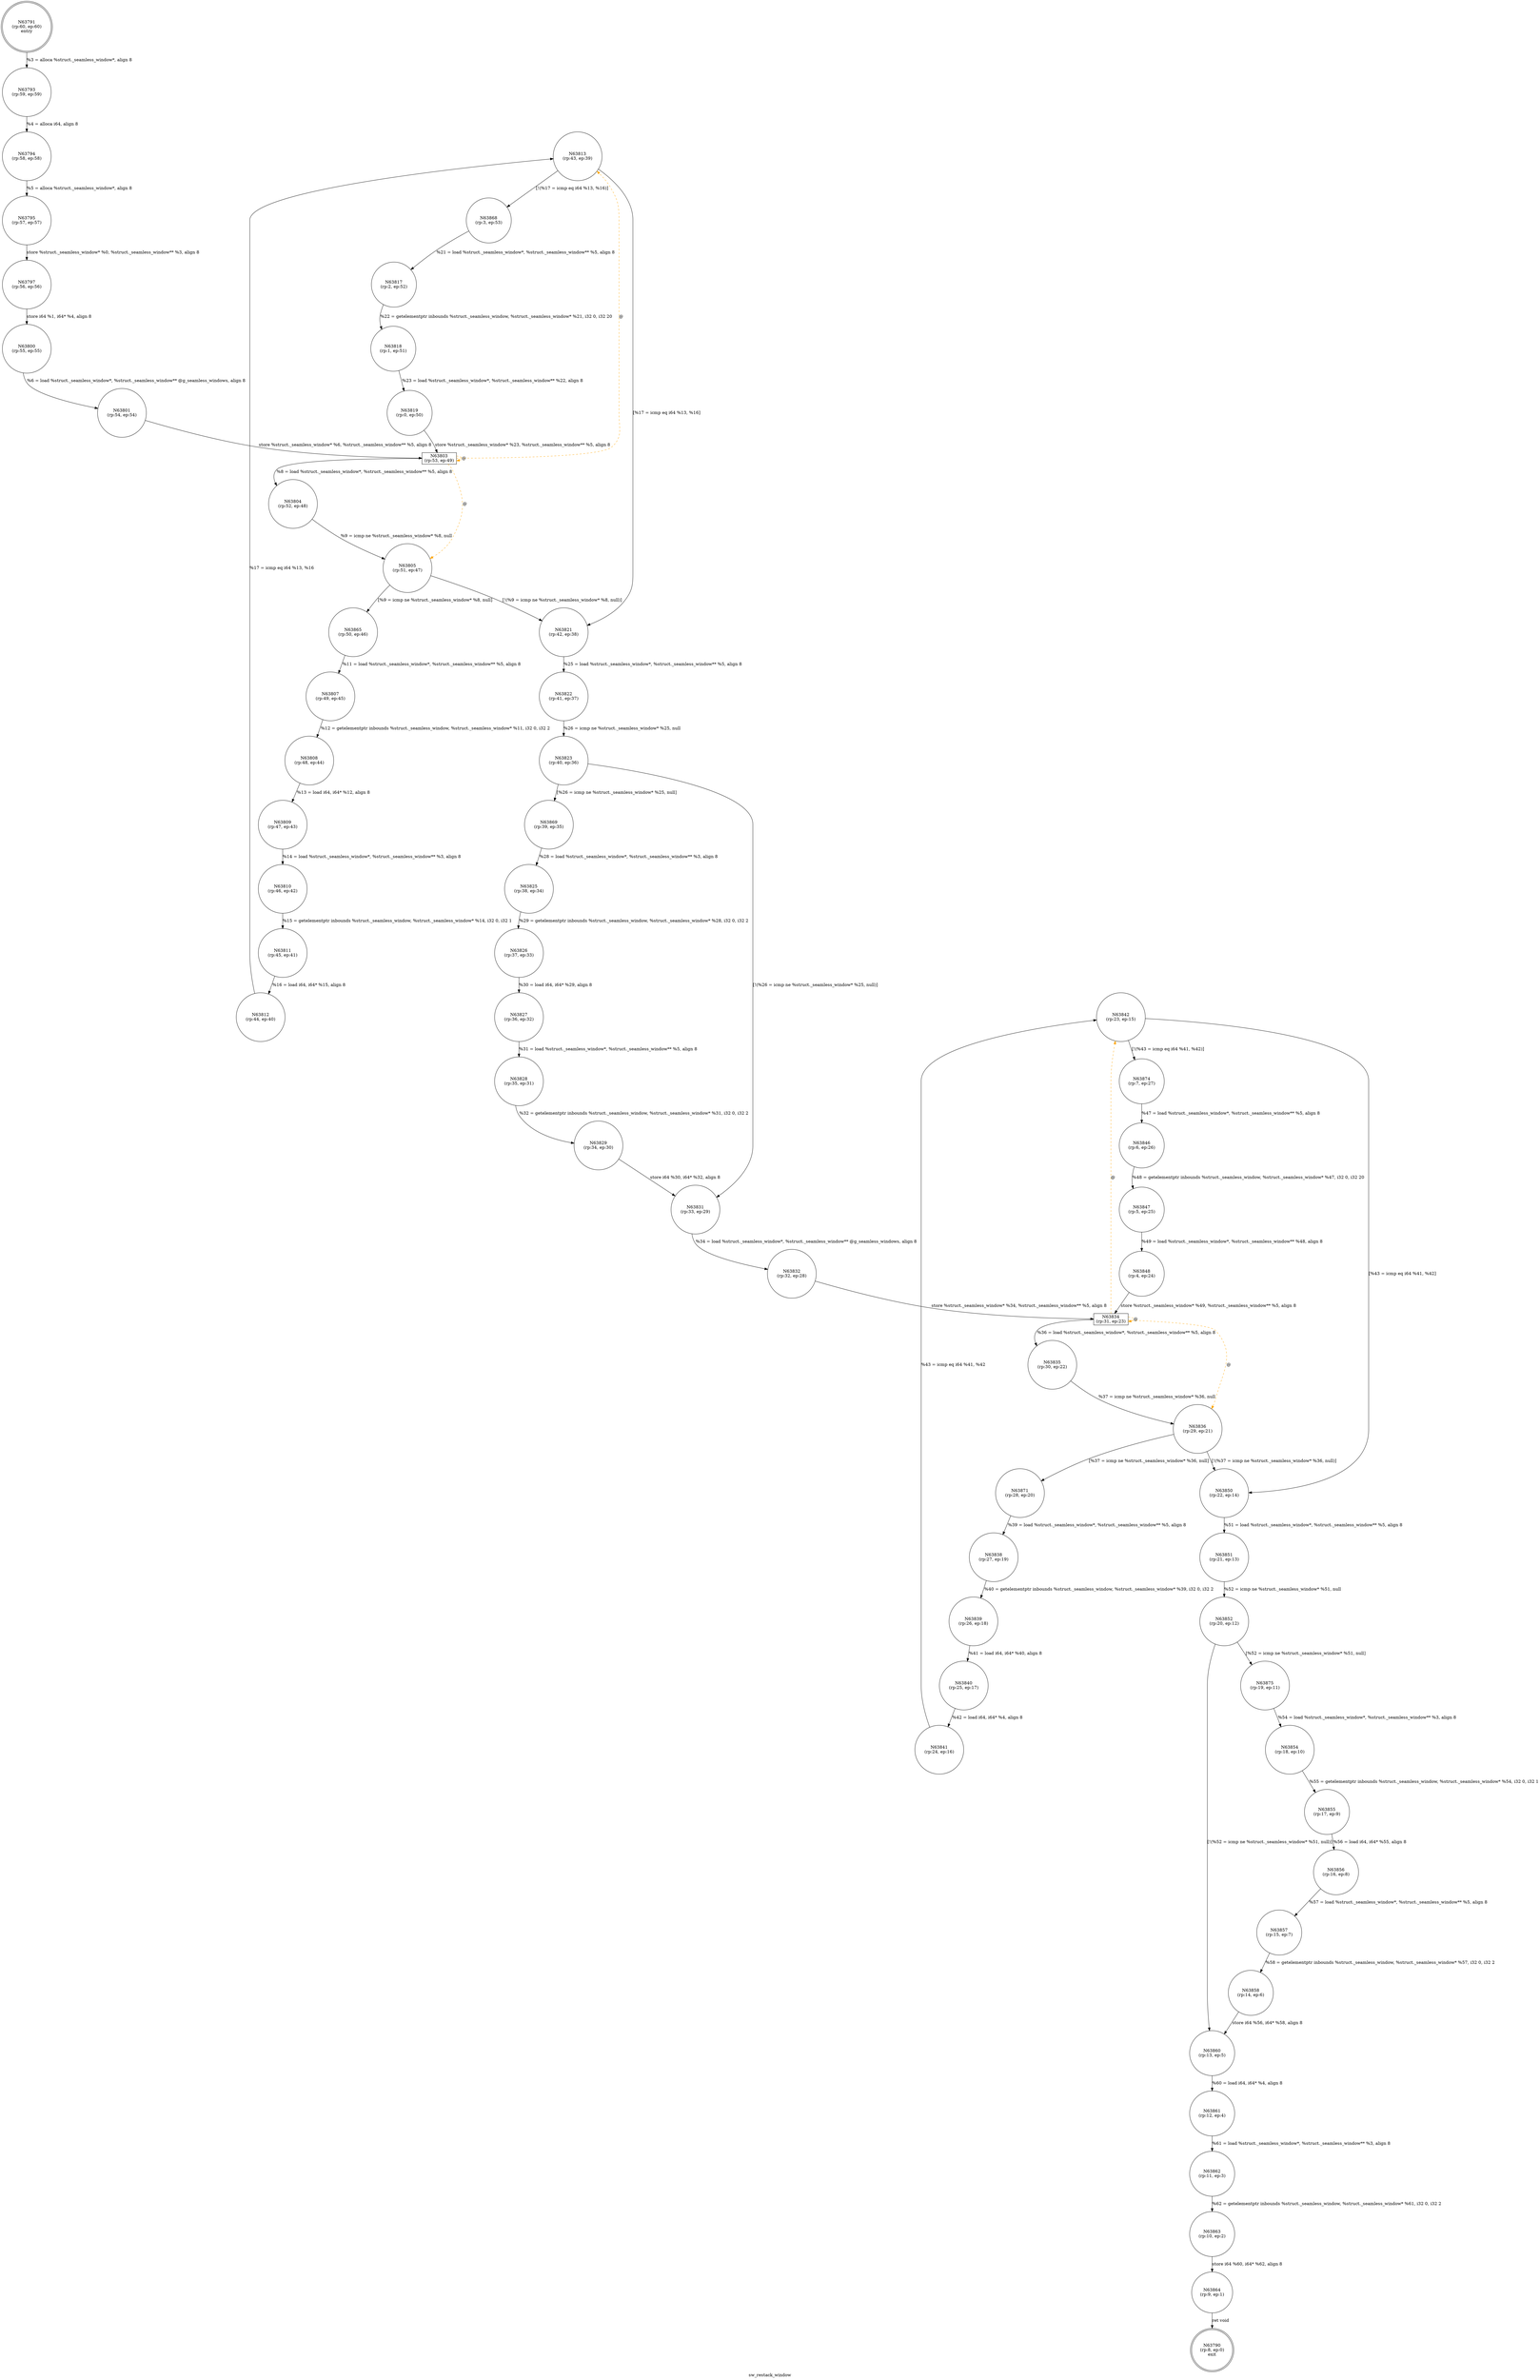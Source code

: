 digraph sw_restack_window {
label="sw_restack_window"
63790 [label="N63790\n(rp:8, ep:0)\nexit", shape="doublecircle"]
63791 [label="N63791\n(rp:60, ep:60)\nentry", shape="doublecircle"]
63791 -> 63793 [label="%3 = alloca %struct._seamless_window*, align 8"]
63793 [label="N63793\n(rp:59, ep:59)", shape="circle"]
63793 -> 63794 [label="%4 = alloca i64, align 8"]
63794 [label="N63794\n(rp:58, ep:58)", shape="circle"]
63794 -> 63795 [label="%5 = alloca %struct._seamless_window*, align 8"]
63795 [label="N63795\n(rp:57, ep:57)", shape="circle"]
63795 -> 63797 [label="store %struct._seamless_window* %0, %struct._seamless_window** %3, align 8"]
63797 [label="N63797\n(rp:56, ep:56)", shape="circle"]
63797 -> 63800 [label="store i64 %1, i64* %4, align 8"]
63800 [label="N63800\n(rp:55, ep:55)", shape="circle"]
63800 -> 63801 [label="%6 = load %struct._seamless_window*, %struct._seamless_window** @g_seamless_windows, align 8"]
63801 [label="N63801\n(rp:54, ep:54)", shape="circle"]
63801 -> 63803 [label="store %struct._seamless_window* %6, %struct._seamless_window** %5, align 8"]
63803 [label="N63803\n(rp:53, ep:49)", shape="box"]
63803 -> 63804 [label="%8 = load %struct._seamless_window*, %struct._seamless_window** %5, align 8"]
63803 -> 63803 [label="@", style="dashed", color="orange"]
63803 -> 63813 [label="@", style="dashed", color="orange"]
63803 -> 63805 [label="@", style="dashed", color="orange"]
63804 [label="N63804\n(rp:52, ep:48)", shape="circle"]
63804 -> 63805 [label="%9 = icmp ne %struct._seamless_window* %8, null"]
63805 [label="N63805\n(rp:51, ep:47)", shape="circle"]
63805 -> 63865 [label="[%9 = icmp ne %struct._seamless_window* %8, null]"]
63805 -> 63821 [label="[!(%9 = icmp ne %struct._seamless_window* %8, null)]"]
63807 [label="N63807\n(rp:49, ep:45)", shape="circle"]
63807 -> 63808 [label="%12 = getelementptr inbounds %struct._seamless_window, %struct._seamless_window* %11, i32 0, i32 2"]
63808 [label="N63808\n(rp:48, ep:44)", shape="circle"]
63808 -> 63809 [label="%13 = load i64, i64* %12, align 8"]
63809 [label="N63809\n(rp:47, ep:43)", shape="circle"]
63809 -> 63810 [label="%14 = load %struct._seamless_window*, %struct._seamless_window** %3, align 8"]
63810 [label="N63810\n(rp:46, ep:42)", shape="circle"]
63810 -> 63811 [label="%15 = getelementptr inbounds %struct._seamless_window, %struct._seamless_window* %14, i32 0, i32 1"]
63811 [label="N63811\n(rp:45, ep:41)", shape="circle"]
63811 -> 63812 [label="%16 = load i64, i64* %15, align 8"]
63812 [label="N63812\n(rp:44, ep:40)", shape="circle"]
63812 -> 63813 [label="%17 = icmp eq i64 %13, %16"]
63813 [label="N63813\n(rp:43, ep:39)", shape="circle"]
63813 -> 63868 [label="[!(%17 = icmp eq i64 %13, %16)]"]
63813 -> 63821 [label="[%17 = icmp eq i64 %13, %16]"]
63817 [label="N63817\n(rp:2, ep:52)", shape="circle"]
63817 -> 63818 [label="%22 = getelementptr inbounds %struct._seamless_window, %struct._seamless_window* %21, i32 0, i32 20"]
63818 [label="N63818\n(rp:1, ep:51)", shape="circle"]
63818 -> 63819 [label="%23 = load %struct._seamless_window*, %struct._seamless_window** %22, align 8"]
63819 [label="N63819\n(rp:0, ep:50)", shape="circle"]
63819 -> 63803 [label="store %struct._seamless_window* %23, %struct._seamless_window** %5, align 8"]
63821 [label="N63821\n(rp:42, ep:38)", shape="circle"]
63821 -> 63822 [label="%25 = load %struct._seamless_window*, %struct._seamless_window** %5, align 8"]
63822 [label="N63822\n(rp:41, ep:37)", shape="circle"]
63822 -> 63823 [label="%26 = icmp ne %struct._seamless_window* %25, null"]
63823 [label="N63823\n(rp:40, ep:36)", shape="circle"]
63823 -> 63869 [label="[%26 = icmp ne %struct._seamless_window* %25, null]"]
63823 -> 63831 [label="[!(%26 = icmp ne %struct._seamless_window* %25, null)]"]
63825 [label="N63825\n(rp:38, ep:34)", shape="circle"]
63825 -> 63826 [label="%29 = getelementptr inbounds %struct._seamless_window, %struct._seamless_window* %28, i32 0, i32 2"]
63826 [label="N63826\n(rp:37, ep:33)", shape="circle"]
63826 -> 63827 [label="%30 = load i64, i64* %29, align 8"]
63827 [label="N63827\n(rp:36, ep:32)", shape="circle"]
63827 -> 63828 [label="%31 = load %struct._seamless_window*, %struct._seamless_window** %5, align 8"]
63828 [label="N63828\n(rp:35, ep:31)", shape="circle"]
63828 -> 63829 [label="%32 = getelementptr inbounds %struct._seamless_window, %struct._seamless_window* %31, i32 0, i32 2"]
63829 [label="N63829\n(rp:34, ep:30)", shape="circle"]
63829 -> 63831 [label="store i64 %30, i64* %32, align 8"]
63831 [label="N63831\n(rp:33, ep:29)", shape="circle"]
63831 -> 63832 [label="%34 = load %struct._seamless_window*, %struct._seamless_window** @g_seamless_windows, align 8"]
63832 [label="N63832\n(rp:32, ep:28)", shape="circle"]
63832 -> 63834 [label="store %struct._seamless_window* %34, %struct._seamless_window** %5, align 8"]
63834 [label="N63834\n(rp:31, ep:23)", shape="box"]
63834 -> 63835 [label="%36 = load %struct._seamless_window*, %struct._seamless_window** %5, align 8"]
63834 -> 63834 [label="@", style="dashed", color="orange"]
63834 -> 63842 [label="@", style="dashed", color="orange"]
63834 -> 63836 [label="@", style="dashed", color="orange"]
63835 [label="N63835\n(rp:30, ep:22)", shape="circle"]
63835 -> 63836 [label="%37 = icmp ne %struct._seamless_window* %36, null"]
63836 [label="N63836\n(rp:29, ep:21)", shape="circle"]
63836 -> 63871 [label="[%37 = icmp ne %struct._seamless_window* %36, null]"]
63836 -> 63850 [label="[!(%37 = icmp ne %struct._seamless_window* %36, null)]"]
63838 [label="N63838\n(rp:27, ep:19)", shape="circle"]
63838 -> 63839 [label="%40 = getelementptr inbounds %struct._seamless_window, %struct._seamless_window* %39, i32 0, i32 2"]
63839 [label="N63839\n(rp:26, ep:18)", shape="circle"]
63839 -> 63840 [label="%41 = load i64, i64* %40, align 8"]
63840 [label="N63840\n(rp:25, ep:17)", shape="circle"]
63840 -> 63841 [label="%42 = load i64, i64* %4, align 8"]
63841 [label="N63841\n(rp:24, ep:16)", shape="circle"]
63841 -> 63842 [label="%43 = icmp eq i64 %41, %42"]
63842 [label="N63842\n(rp:23, ep:15)", shape="circle"]
63842 -> 63874 [label="[!(%43 = icmp eq i64 %41, %42)]"]
63842 -> 63850 [label="[%43 = icmp eq i64 %41, %42]"]
63846 [label="N63846\n(rp:6, ep:26)", shape="circle"]
63846 -> 63847 [label="%48 = getelementptr inbounds %struct._seamless_window, %struct._seamless_window* %47, i32 0, i32 20"]
63847 [label="N63847\n(rp:5, ep:25)", shape="circle"]
63847 -> 63848 [label="%49 = load %struct._seamless_window*, %struct._seamless_window** %48, align 8"]
63848 [label="N63848\n(rp:4, ep:24)", shape="circle"]
63848 -> 63834 [label="store %struct._seamless_window* %49, %struct._seamless_window** %5, align 8"]
63850 [label="N63850\n(rp:22, ep:14)", shape="circle"]
63850 -> 63851 [label="%51 = load %struct._seamless_window*, %struct._seamless_window** %5, align 8"]
63851 [label="N63851\n(rp:21, ep:13)", shape="circle"]
63851 -> 63852 [label="%52 = icmp ne %struct._seamless_window* %51, null"]
63852 [label="N63852\n(rp:20, ep:12)", shape="circle"]
63852 -> 63875 [label="[%52 = icmp ne %struct._seamless_window* %51, null]"]
63852 -> 63860 [label="[!(%52 = icmp ne %struct._seamless_window* %51, null)]"]
63854 [label="N63854\n(rp:18, ep:10)", shape="circle"]
63854 -> 63855 [label="%55 = getelementptr inbounds %struct._seamless_window, %struct._seamless_window* %54, i32 0, i32 1"]
63855 [label="N63855\n(rp:17, ep:9)", shape="circle"]
63855 -> 63856 [label="%56 = load i64, i64* %55, align 8"]
63856 [label="N63856\n(rp:16, ep:8)", shape="circle"]
63856 -> 63857 [label="%57 = load %struct._seamless_window*, %struct._seamless_window** %5, align 8"]
63857 [label="N63857\n(rp:15, ep:7)", shape="circle"]
63857 -> 63858 [label="%58 = getelementptr inbounds %struct._seamless_window, %struct._seamless_window* %57, i32 0, i32 2"]
63858 [label="N63858\n(rp:14, ep:6)", shape="circle"]
63858 -> 63860 [label="store i64 %56, i64* %58, align 8"]
63860 [label="N63860\n(rp:13, ep:5)", shape="circle"]
63860 -> 63861 [label="%60 = load i64, i64* %4, align 8"]
63861 [label="N63861\n(rp:12, ep:4)", shape="circle"]
63861 -> 63862 [label="%61 = load %struct._seamless_window*, %struct._seamless_window** %3, align 8"]
63862 [label="N63862\n(rp:11, ep:3)", shape="circle"]
63862 -> 63863 [label="%62 = getelementptr inbounds %struct._seamless_window, %struct._seamless_window* %61, i32 0, i32 2"]
63863 [label="N63863\n(rp:10, ep:2)", shape="circle"]
63863 -> 63864 [label="store i64 %60, i64* %62, align 8"]
63864 [label="N63864\n(rp:9, ep:1)", shape="circle"]
63864 -> 63790 [label="ret void"]
63865 [label="N63865\n(rp:50, ep:46)", shape="circle"]
63865 -> 63807 [label="%11 = load %struct._seamless_window*, %struct._seamless_window** %5, align 8"]
63868 [label="N63868\n(rp:3, ep:53)", shape="circle"]
63868 -> 63817 [label="%21 = load %struct._seamless_window*, %struct._seamless_window** %5, align 8"]
63869 [label="N63869\n(rp:39, ep:35)", shape="circle"]
63869 -> 63825 [label="%28 = load %struct._seamless_window*, %struct._seamless_window** %3, align 8"]
63871 [label="N63871\n(rp:28, ep:20)", shape="circle"]
63871 -> 63838 [label="%39 = load %struct._seamless_window*, %struct._seamless_window** %5, align 8"]
63874 [label="N63874\n(rp:7, ep:27)", shape="circle"]
63874 -> 63846 [label="%47 = load %struct._seamless_window*, %struct._seamless_window** %5, align 8"]
63875 [label="N63875\n(rp:19, ep:11)", shape="circle"]
63875 -> 63854 [label="%54 = load %struct._seamless_window*, %struct._seamless_window** %3, align 8"]
}

